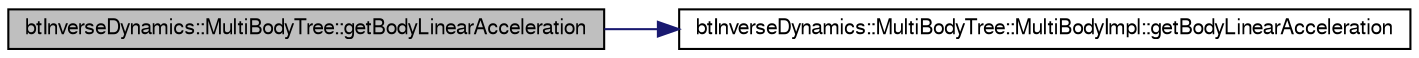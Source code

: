 digraph G
{
  bgcolor="transparent";
  edge [fontname="FreeSans",fontsize=10,labelfontname="FreeSans",labelfontsize=10];
  node [fontname="FreeSans",fontsize=10,shape=record];
  rankdir=LR;
  Node1 [label="btInverseDynamics::MultiBodyTree::getBodyLinearAcceleration",height=0.2,width=0.4,color="black", fillcolor="grey75", style="filled" fontcolor="black"];
  Node1 -> Node2 [color="midnightblue",fontsize=10,style="solid"];
  Node2 [label="btInverseDynamics::MultiBodyTree::MultiBodyImpl::getBodyLinearAcceleration",height=0.2,width=0.4,color="black",URL="$classbt_inverse_dynamics_1_1_multi_body_tree_1_1_multi_body_impl.html#86e8d45849ab884db42e9fc53fd155ca"];
}
